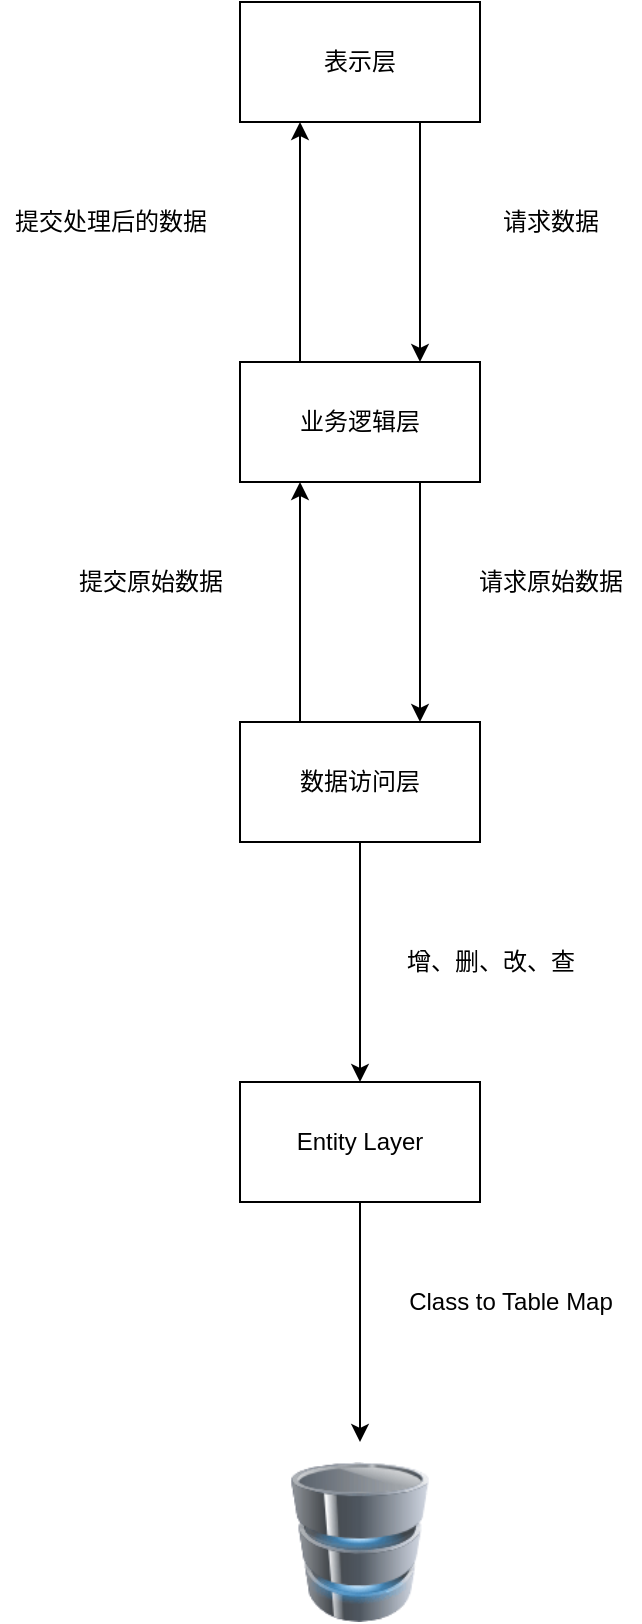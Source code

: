 <mxfile version="13.5.9" type="github">
  <diagram id="SzoMnZ6_yI7p3GYUjSRn" name="Page-1">
    <mxGraphModel dx="1426" dy="794" grid="1" gridSize="10" guides="1" tooltips="1" connect="1" arrows="1" fold="1" page="1" pageScale="1" pageWidth="850" pageHeight="1100" math="0" shadow="0">
      <root>
        <mxCell id="0" />
        <mxCell id="1" parent="0" />
        <mxCell id="0LU1z7C0pqkhZ3nWRdWV-8" style="edgeStyle=orthogonalEdgeStyle;rounded=0;orthogonalLoop=1;jettySize=auto;html=1;exitX=0.25;exitY=0;exitDx=0;exitDy=0;entryX=0.25;entryY=1;entryDx=0;entryDy=0;" edge="1" parent="1" source="0LU1z7C0pqkhZ3nWRdWV-1" target="0LU1z7C0pqkhZ3nWRdWV-2">
          <mxGeometry relative="1" as="geometry" />
        </mxCell>
        <mxCell id="0LU1z7C0pqkhZ3nWRdWV-18" style="edgeStyle=orthogonalEdgeStyle;rounded=0;orthogonalLoop=1;jettySize=auto;html=1;exitX=0.5;exitY=1;exitDx=0;exitDy=0;entryX=0.5;entryY=0;entryDx=0;entryDy=0;" edge="1" parent="1" source="0LU1z7C0pqkhZ3nWRdWV-1" target="0LU1z7C0pqkhZ3nWRdWV-13">
          <mxGeometry relative="1" as="geometry" />
        </mxCell>
        <mxCell id="0LU1z7C0pqkhZ3nWRdWV-1" value="数据访问层" style="rounded=0;whiteSpace=wrap;html=1;" vertex="1" parent="1">
          <mxGeometry x="350" y="380" width="120" height="60" as="geometry" />
        </mxCell>
        <mxCell id="0LU1z7C0pqkhZ3nWRdWV-4" style="edgeStyle=orthogonalEdgeStyle;rounded=0;orthogonalLoop=1;jettySize=auto;html=1;exitX=0.75;exitY=1;exitDx=0;exitDy=0;entryX=0.75;entryY=0;entryDx=0;entryDy=0;" edge="1" parent="1" source="0LU1z7C0pqkhZ3nWRdWV-2" target="0LU1z7C0pqkhZ3nWRdWV-1">
          <mxGeometry relative="1" as="geometry" />
        </mxCell>
        <mxCell id="0LU1z7C0pqkhZ3nWRdWV-10" style="edgeStyle=orthogonalEdgeStyle;rounded=0;orthogonalLoop=1;jettySize=auto;html=1;exitX=0.25;exitY=0;exitDx=0;exitDy=0;entryX=0.25;entryY=1;entryDx=0;entryDy=0;" edge="1" parent="1" source="0LU1z7C0pqkhZ3nWRdWV-2" target="0LU1z7C0pqkhZ3nWRdWV-3">
          <mxGeometry relative="1" as="geometry" />
        </mxCell>
        <mxCell id="0LU1z7C0pqkhZ3nWRdWV-2" value="业务逻辑层" style="rounded=0;whiteSpace=wrap;html=1;" vertex="1" parent="1">
          <mxGeometry x="350" y="200" width="120" height="60" as="geometry" />
        </mxCell>
        <mxCell id="0LU1z7C0pqkhZ3nWRdWV-6" style="edgeStyle=orthogonalEdgeStyle;rounded=0;orthogonalLoop=1;jettySize=auto;html=1;exitX=0.75;exitY=1;exitDx=0;exitDy=0;entryX=0.75;entryY=0;entryDx=0;entryDy=0;" edge="1" parent="1" source="0LU1z7C0pqkhZ3nWRdWV-3" target="0LU1z7C0pqkhZ3nWRdWV-2">
          <mxGeometry relative="1" as="geometry" />
        </mxCell>
        <mxCell id="0LU1z7C0pqkhZ3nWRdWV-3" value="表示层" style="rounded=0;whiteSpace=wrap;html=1;" vertex="1" parent="1">
          <mxGeometry x="350" y="20" width="120" height="60" as="geometry" />
        </mxCell>
        <mxCell id="0LU1z7C0pqkhZ3nWRdWV-5" value="请求原始数据" style="text;html=1;align=center;verticalAlign=middle;resizable=0;points=[];autosize=1;" vertex="1" parent="1">
          <mxGeometry x="460" y="300" width="90" height="20" as="geometry" />
        </mxCell>
        <mxCell id="0LU1z7C0pqkhZ3nWRdWV-7" value="请求数据" style="text;html=1;align=center;verticalAlign=middle;resizable=0;points=[];autosize=1;" vertex="1" parent="1">
          <mxGeometry x="475" y="120" width="60" height="20" as="geometry" />
        </mxCell>
        <mxCell id="0LU1z7C0pqkhZ3nWRdWV-9" value="提交原始数据" style="text;html=1;align=center;verticalAlign=middle;resizable=0;points=[];autosize=1;" vertex="1" parent="1">
          <mxGeometry x="260" y="300" width="90" height="20" as="geometry" />
        </mxCell>
        <mxCell id="0LU1z7C0pqkhZ3nWRdWV-11" value="提交处理后的数据" style="text;html=1;align=center;verticalAlign=middle;resizable=0;points=[];autosize=1;" vertex="1" parent="1">
          <mxGeometry x="230" y="120" width="110" height="20" as="geometry" />
        </mxCell>
        <mxCell id="0LU1z7C0pqkhZ3nWRdWV-14" style="edgeStyle=orthogonalEdgeStyle;rounded=0;orthogonalLoop=1;jettySize=auto;html=1;exitX=0.5;exitY=1;exitDx=0;exitDy=0;" edge="1" parent="1" source="0LU1z7C0pqkhZ3nWRdWV-13">
          <mxGeometry relative="1" as="geometry">
            <mxPoint x="410" y="740" as="targetPoint" />
          </mxGeometry>
        </mxCell>
        <mxCell id="0LU1z7C0pqkhZ3nWRdWV-13" value="Entity Layer" style="rounded=0;whiteSpace=wrap;html=1;" vertex="1" parent="1">
          <mxGeometry x="350" y="560" width="120" height="60" as="geometry" />
        </mxCell>
        <mxCell id="0LU1z7C0pqkhZ3nWRdWV-15" value="Class to Table Map" style="text;html=1;align=center;verticalAlign=middle;resizable=0;points=[];autosize=1;" vertex="1" parent="1">
          <mxGeometry x="425" y="660" width="120" height="20" as="geometry" />
        </mxCell>
        <mxCell id="0LU1z7C0pqkhZ3nWRdWV-19" value="增、删、改、查" style="text;html=1;align=center;verticalAlign=middle;resizable=0;points=[];autosize=1;" vertex="1" parent="1">
          <mxGeometry x="425" y="490" width="100" height="20" as="geometry" />
        </mxCell>
        <mxCell id="0LU1z7C0pqkhZ3nWRdWV-20" value="" style="image;html=1;image=img/lib/clip_art/computers/Database_128x128.png" vertex="1" parent="1">
          <mxGeometry x="370" y="750" width="80" height="80" as="geometry" />
        </mxCell>
      </root>
    </mxGraphModel>
  </diagram>
</mxfile>
